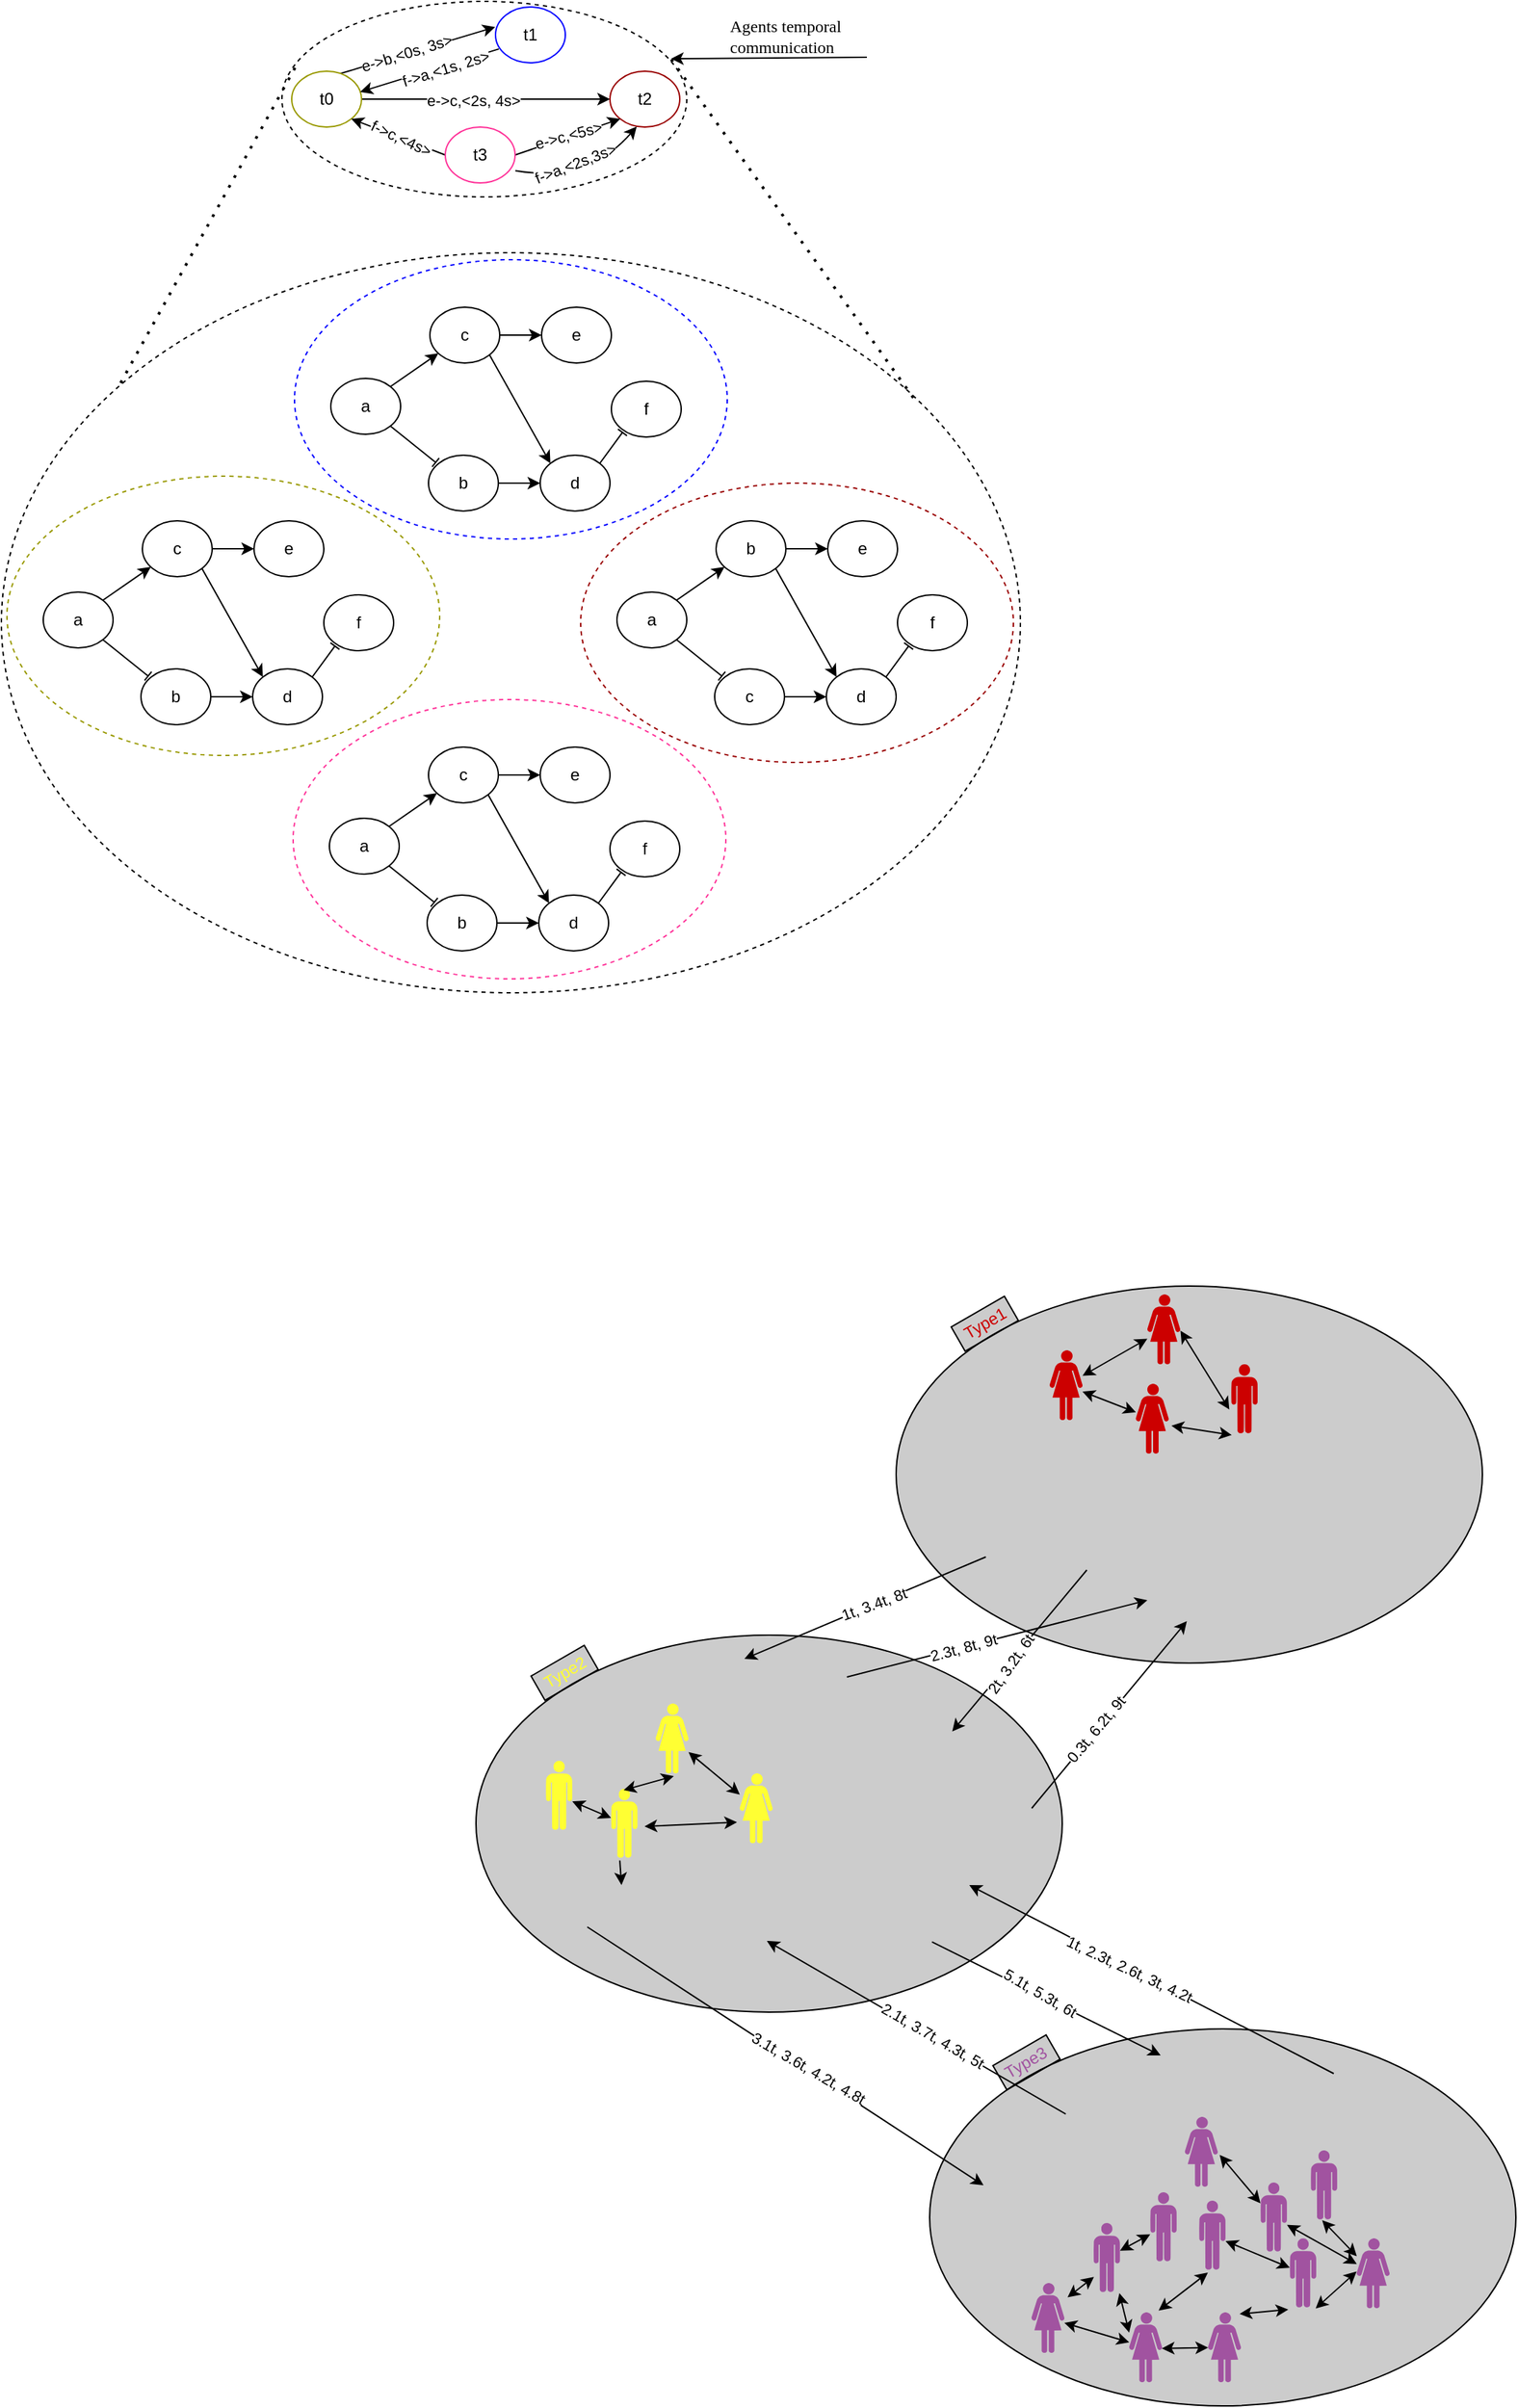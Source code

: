 <mxfile version="24.0.7" type="github">
  <diagram name="Pagina-1" id="gPWjSC0sNMpcJGo77wKc">
    <mxGraphModel dx="1647" dy="1051" grid="1" gridSize="10" guides="1" tooltips="1" connect="1" arrows="1" fold="1" page="1" pageScale="1" pageWidth="827" pageHeight="1169" math="0" shadow="0">
      <root>
        <mxCell id="0" />
        <mxCell id="1" parent="0" />
        <mxCell id="D8RpLal6LioXR98MJQWB-118" value="" style="ellipse;whiteSpace=wrap;html=1;dashed=1;fillColor=none;strokeColor=#000000;" parent="1" vertex="1">
          <mxGeometry x="271" y="30" width="290" height="140" as="geometry" />
        </mxCell>
        <mxCell id="D8RpLal6LioXR98MJQWB-117" value="" style="ellipse;whiteSpace=wrap;html=1;dashed=1;fillColor=none;strokeColor=#000000;" parent="1" vertex="1">
          <mxGeometry x="70" y="210" width="730" height="530" as="geometry" />
        </mxCell>
        <mxCell id="D8RpLal6LioXR98MJQWB-3" value="" style="ellipse;whiteSpace=wrap;html=1;dashed=1;fillColor=none;strokeColor=#999900;" parent="1" vertex="1">
          <mxGeometry x="74" y="370" width="310" height="200" as="geometry" />
        </mxCell>
        <mxCell id="D8RpLal6LioXR98MJQWB-12" style="edgeStyle=none;rounded=0;orthogonalLoop=1;jettySize=auto;html=1;exitX=1;exitY=1;exitDx=0;exitDy=0;endArrow=baseDash;endFill=0;entryX=0.102;entryY=0.129;entryDx=0;entryDy=0;entryPerimeter=0;" parent="1" source="D8RpLal6LioXR98MJQWB-5" target="D8RpLal6LioXR98MJQWB-7" edge="1">
          <mxGeometry relative="1" as="geometry" />
        </mxCell>
        <mxCell id="D8RpLal6LioXR98MJQWB-13" style="edgeStyle=none;rounded=0;orthogonalLoop=1;jettySize=auto;html=1;exitX=1;exitY=0;exitDx=0;exitDy=0;" parent="1" source="D8RpLal6LioXR98MJQWB-5" target="D8RpLal6LioXR98MJQWB-6" edge="1">
          <mxGeometry relative="1" as="geometry" />
        </mxCell>
        <mxCell id="D8RpLal6LioXR98MJQWB-5" value="a" style="ellipse;whiteSpace=wrap;html=1;" parent="1" vertex="1">
          <mxGeometry x="100" y="453" width="50" height="40" as="geometry" />
        </mxCell>
        <mxCell id="D8RpLal6LioXR98MJQWB-14" style="edgeStyle=none;rounded=0;orthogonalLoop=1;jettySize=auto;html=1;exitX=1;exitY=0.5;exitDx=0;exitDy=0;entryX=0;entryY=0.5;entryDx=0;entryDy=0;" parent="1" source="D8RpLal6LioXR98MJQWB-6" target="D8RpLal6LioXR98MJQWB-9" edge="1">
          <mxGeometry relative="1" as="geometry" />
        </mxCell>
        <mxCell id="D8RpLal6LioXR98MJQWB-15" style="edgeStyle=none;rounded=0;orthogonalLoop=1;jettySize=auto;html=1;exitX=1;exitY=1;exitDx=0;exitDy=0;entryX=0;entryY=0;entryDx=0;entryDy=0;" parent="1" source="D8RpLal6LioXR98MJQWB-6" target="D8RpLal6LioXR98MJQWB-8" edge="1">
          <mxGeometry relative="1" as="geometry" />
        </mxCell>
        <mxCell id="D8RpLal6LioXR98MJQWB-6" value="c" style="ellipse;whiteSpace=wrap;html=1;" parent="1" vertex="1">
          <mxGeometry x="171" y="402" width="50" height="40" as="geometry" />
        </mxCell>
        <mxCell id="D8RpLal6LioXR98MJQWB-16" style="edgeStyle=none;rounded=0;orthogonalLoop=1;jettySize=auto;html=1;exitX=1;exitY=0.5;exitDx=0;exitDy=0;" parent="1" source="D8RpLal6LioXR98MJQWB-7" target="D8RpLal6LioXR98MJQWB-8" edge="1">
          <mxGeometry relative="1" as="geometry" />
        </mxCell>
        <mxCell id="D8RpLal6LioXR98MJQWB-7" value="b" style="ellipse;whiteSpace=wrap;html=1;" parent="1" vertex="1">
          <mxGeometry x="170" y="508" width="50" height="40" as="geometry" />
        </mxCell>
        <mxCell id="D8RpLal6LioXR98MJQWB-17" style="edgeStyle=none;rounded=0;orthogonalLoop=1;jettySize=auto;html=1;exitX=1;exitY=0;exitDx=0;exitDy=0;entryX=0.159;entryY=0.917;entryDx=0;entryDy=0;endArrow=baseDash;endFill=0;entryPerimeter=0;" parent="1" source="D8RpLal6LioXR98MJQWB-8" target="D8RpLal6LioXR98MJQWB-10" edge="1">
          <mxGeometry relative="1" as="geometry" />
        </mxCell>
        <mxCell id="D8RpLal6LioXR98MJQWB-8" value="d" style="ellipse;whiteSpace=wrap;html=1;" parent="1" vertex="1">
          <mxGeometry x="250" y="508" width="50" height="40" as="geometry" />
        </mxCell>
        <mxCell id="D8RpLal6LioXR98MJQWB-9" value="e" style="ellipse;whiteSpace=wrap;html=1;" parent="1" vertex="1">
          <mxGeometry x="251" y="402" width="50" height="40" as="geometry" />
        </mxCell>
        <mxCell id="D8RpLal6LioXR98MJQWB-10" value="f" style="ellipse;whiteSpace=wrap;html=1;" parent="1" vertex="1">
          <mxGeometry x="301" y="455" width="50" height="40" as="geometry" />
        </mxCell>
        <mxCell id="D8RpLal6LioXR98MJQWB-109" style="edgeStyle=none;rounded=0;orthogonalLoop=1;jettySize=auto;html=1;exitX=0.692;exitY=0.044;exitDx=0;exitDy=0;entryX=-0.004;entryY=0.359;entryDx=0;entryDy=0;exitPerimeter=0;entryPerimeter=0;" parent="1" source="D8RpLal6LioXR98MJQWB-46" target="D8RpLal6LioXR98MJQWB-83" edge="1">
          <mxGeometry relative="1" as="geometry" />
        </mxCell>
        <mxCell id="En2KzqsClIfj5qpVhYQP-1" value="e-&amp;gt;b,&amp;lt;0s, 3s&amp;gt;" style="edgeLabel;html=1;align=center;verticalAlign=middle;resizable=0;points=[];rotation=-17;" parent="D8RpLal6LioXR98MJQWB-109" vertex="1" connectable="0">
          <mxGeometry x="-0.349" y="1" relative="1" as="geometry">
            <mxPoint x="11" y="-3" as="offset" />
          </mxGeometry>
        </mxCell>
        <mxCell id="D8RpLal6LioXR98MJQWB-111" style="edgeStyle=none;rounded=0;orthogonalLoop=1;jettySize=auto;html=1;exitX=1;exitY=0.5;exitDx=0;exitDy=0;entryX=0;entryY=0.5;entryDx=0;entryDy=0;" parent="1" source="D8RpLal6LioXR98MJQWB-46" target="D8RpLal6LioXR98MJQWB-65" edge="1">
          <mxGeometry relative="1" as="geometry" />
        </mxCell>
        <mxCell id="En2KzqsClIfj5qpVhYQP-3" value="e-&amp;gt;c,&amp;lt;2s, 4s&amp;gt;" style="edgeLabel;html=1;align=center;verticalAlign=middle;resizable=0;points=[];" parent="D8RpLal6LioXR98MJQWB-111" vertex="1" connectable="0">
          <mxGeometry x="-0.106" y="-1" relative="1" as="geometry">
            <mxPoint as="offset" />
          </mxGeometry>
        </mxCell>
        <mxCell id="D8RpLal6LioXR98MJQWB-46" value="t0" style="ellipse;whiteSpace=wrap;html=1;strokeColor=#999900;" parent="1" vertex="1">
          <mxGeometry x="278" y="80" width="50" height="40" as="geometry" />
        </mxCell>
        <mxCell id="D8RpLal6LioXR98MJQWB-49" value="" style="ellipse;whiteSpace=wrap;html=1;dashed=1;fillColor=none;strokeColor=#990000;" parent="1" vertex="1">
          <mxGeometry x="485" y="375" width="310" height="200" as="geometry" />
        </mxCell>
        <mxCell id="D8RpLal6LioXR98MJQWB-50" style="edgeStyle=none;rounded=0;orthogonalLoop=1;jettySize=auto;html=1;exitX=1;exitY=1;exitDx=0;exitDy=0;endArrow=baseDash;endFill=0;entryX=0.102;entryY=0.129;entryDx=0;entryDy=0;entryPerimeter=0;" parent="1" source="D8RpLal6LioXR98MJQWB-52" target="D8RpLal6LioXR98MJQWB-57" edge="1">
          <mxGeometry relative="1" as="geometry" />
        </mxCell>
        <mxCell id="D8RpLal6LioXR98MJQWB-51" style="edgeStyle=none;rounded=0;orthogonalLoop=1;jettySize=auto;html=1;exitX=1;exitY=0;exitDx=0;exitDy=0;" parent="1" source="D8RpLal6LioXR98MJQWB-52" target="D8RpLal6LioXR98MJQWB-55" edge="1">
          <mxGeometry relative="1" as="geometry" />
        </mxCell>
        <mxCell id="D8RpLal6LioXR98MJQWB-52" value="a" style="ellipse;whiteSpace=wrap;html=1;" parent="1" vertex="1">
          <mxGeometry x="511" y="453" width="50" height="40" as="geometry" />
        </mxCell>
        <mxCell id="D8RpLal6LioXR98MJQWB-53" style="edgeStyle=none;rounded=0;orthogonalLoop=1;jettySize=auto;html=1;exitX=1;exitY=0.5;exitDx=0;exitDy=0;entryX=0;entryY=0.5;entryDx=0;entryDy=0;" parent="1" source="D8RpLal6LioXR98MJQWB-55" target="D8RpLal6LioXR98MJQWB-60" edge="1">
          <mxGeometry relative="1" as="geometry" />
        </mxCell>
        <mxCell id="D8RpLal6LioXR98MJQWB-54" style="edgeStyle=none;rounded=0;orthogonalLoop=1;jettySize=auto;html=1;exitX=1;exitY=1;exitDx=0;exitDy=0;entryX=0;entryY=0;entryDx=0;entryDy=0;" parent="1" source="D8RpLal6LioXR98MJQWB-55" target="D8RpLal6LioXR98MJQWB-59" edge="1">
          <mxGeometry relative="1" as="geometry" />
        </mxCell>
        <mxCell id="D8RpLal6LioXR98MJQWB-55" value="b" style="ellipse;whiteSpace=wrap;html=1;" parent="1" vertex="1">
          <mxGeometry x="582" y="402" width="50" height="40" as="geometry" />
        </mxCell>
        <mxCell id="D8RpLal6LioXR98MJQWB-56" style="edgeStyle=none;rounded=0;orthogonalLoop=1;jettySize=auto;html=1;exitX=1;exitY=0.5;exitDx=0;exitDy=0;" parent="1" source="D8RpLal6LioXR98MJQWB-57" target="D8RpLal6LioXR98MJQWB-59" edge="1">
          <mxGeometry relative="1" as="geometry" />
        </mxCell>
        <mxCell id="D8RpLal6LioXR98MJQWB-57" value="c" style="ellipse;whiteSpace=wrap;html=1;" parent="1" vertex="1">
          <mxGeometry x="581" y="508" width="50" height="40" as="geometry" />
        </mxCell>
        <mxCell id="D8RpLal6LioXR98MJQWB-58" style="edgeStyle=none;rounded=0;orthogonalLoop=1;jettySize=auto;html=1;exitX=1;exitY=0;exitDx=0;exitDy=0;entryX=0.159;entryY=0.917;entryDx=0;entryDy=0;endArrow=baseDash;endFill=0;entryPerimeter=0;" parent="1" source="D8RpLal6LioXR98MJQWB-59" target="D8RpLal6LioXR98MJQWB-61" edge="1">
          <mxGeometry relative="1" as="geometry" />
        </mxCell>
        <mxCell id="D8RpLal6LioXR98MJQWB-59" value="d" style="ellipse;whiteSpace=wrap;html=1;" parent="1" vertex="1">
          <mxGeometry x="661" y="508" width="50" height="40" as="geometry" />
        </mxCell>
        <mxCell id="D8RpLal6LioXR98MJQWB-60" value="e" style="ellipse;whiteSpace=wrap;html=1;" parent="1" vertex="1">
          <mxGeometry x="662" y="402" width="50" height="40" as="geometry" />
        </mxCell>
        <mxCell id="D8RpLal6LioXR98MJQWB-61" value="f" style="ellipse;whiteSpace=wrap;html=1;" parent="1" vertex="1">
          <mxGeometry x="712" y="455" width="50" height="40" as="geometry" />
        </mxCell>
        <mxCell id="D8RpLal6LioXR98MJQWB-65" value="t2" style="ellipse;whiteSpace=wrap;html=1;strokeColor=#990000;" parent="1" vertex="1">
          <mxGeometry x="506" y="80" width="50" height="40" as="geometry" />
        </mxCell>
        <mxCell id="D8RpLal6LioXR98MJQWB-67" value="" style="ellipse;whiteSpace=wrap;html=1;dashed=1;fillColor=none;strokeColor=#0000FF;" parent="1" vertex="1">
          <mxGeometry x="280" y="215" width="310" height="200" as="geometry" />
        </mxCell>
        <mxCell id="D8RpLal6LioXR98MJQWB-68" style="edgeStyle=none;rounded=0;orthogonalLoop=1;jettySize=auto;html=1;exitX=1;exitY=1;exitDx=0;exitDy=0;endArrow=baseDash;endFill=0;entryX=0.102;entryY=0.129;entryDx=0;entryDy=0;entryPerimeter=0;" parent="1" source="D8RpLal6LioXR98MJQWB-70" target="D8RpLal6LioXR98MJQWB-75" edge="1">
          <mxGeometry relative="1" as="geometry" />
        </mxCell>
        <mxCell id="D8RpLal6LioXR98MJQWB-69" style="edgeStyle=none;rounded=0;orthogonalLoop=1;jettySize=auto;html=1;exitX=1;exitY=0;exitDx=0;exitDy=0;" parent="1" source="D8RpLal6LioXR98MJQWB-70" target="D8RpLal6LioXR98MJQWB-73" edge="1">
          <mxGeometry relative="1" as="geometry" />
        </mxCell>
        <mxCell id="D8RpLal6LioXR98MJQWB-70" value="a" style="ellipse;whiteSpace=wrap;html=1;" parent="1" vertex="1">
          <mxGeometry x="306" y="300" width="50" height="40" as="geometry" />
        </mxCell>
        <mxCell id="D8RpLal6LioXR98MJQWB-71" style="edgeStyle=none;rounded=0;orthogonalLoop=1;jettySize=auto;html=1;exitX=1;exitY=0.5;exitDx=0;exitDy=0;entryX=0;entryY=0.5;entryDx=0;entryDy=0;" parent="1" source="D8RpLal6LioXR98MJQWB-73" target="D8RpLal6LioXR98MJQWB-78" edge="1">
          <mxGeometry relative="1" as="geometry" />
        </mxCell>
        <mxCell id="D8RpLal6LioXR98MJQWB-72" style="edgeStyle=none;rounded=0;orthogonalLoop=1;jettySize=auto;html=1;exitX=1;exitY=1;exitDx=0;exitDy=0;entryX=0;entryY=0;entryDx=0;entryDy=0;" parent="1" source="D8RpLal6LioXR98MJQWB-73" target="D8RpLal6LioXR98MJQWB-77" edge="1">
          <mxGeometry relative="1" as="geometry" />
        </mxCell>
        <mxCell id="D8RpLal6LioXR98MJQWB-73" value="c" style="ellipse;whiteSpace=wrap;html=1;" parent="1" vertex="1">
          <mxGeometry x="377" y="249" width="50" height="40" as="geometry" />
        </mxCell>
        <mxCell id="D8RpLal6LioXR98MJQWB-74" style="edgeStyle=none;rounded=0;orthogonalLoop=1;jettySize=auto;html=1;exitX=1;exitY=0.5;exitDx=0;exitDy=0;" parent="1" source="D8RpLal6LioXR98MJQWB-75" target="D8RpLal6LioXR98MJQWB-77" edge="1">
          <mxGeometry relative="1" as="geometry" />
        </mxCell>
        <mxCell id="D8RpLal6LioXR98MJQWB-75" value="b" style="ellipse;whiteSpace=wrap;html=1;" parent="1" vertex="1">
          <mxGeometry x="376" y="355" width="50" height="40" as="geometry" />
        </mxCell>
        <mxCell id="D8RpLal6LioXR98MJQWB-76" style="edgeStyle=none;rounded=0;orthogonalLoop=1;jettySize=auto;html=1;exitX=1;exitY=0;exitDx=0;exitDy=0;entryX=0.159;entryY=0.917;entryDx=0;entryDy=0;endArrow=baseDash;endFill=0;entryPerimeter=0;" parent="1" source="D8RpLal6LioXR98MJQWB-77" target="D8RpLal6LioXR98MJQWB-79" edge="1">
          <mxGeometry relative="1" as="geometry" />
        </mxCell>
        <mxCell id="D8RpLal6LioXR98MJQWB-77" value="d" style="ellipse;whiteSpace=wrap;html=1;" parent="1" vertex="1">
          <mxGeometry x="456" y="355" width="50" height="40" as="geometry" />
        </mxCell>
        <mxCell id="D8RpLal6LioXR98MJQWB-78" value="e" style="ellipse;whiteSpace=wrap;html=1;" parent="1" vertex="1">
          <mxGeometry x="457" y="249" width="50" height="40" as="geometry" />
        </mxCell>
        <mxCell id="D8RpLal6LioXR98MJQWB-79" value="f" style="ellipse;whiteSpace=wrap;html=1;" parent="1" vertex="1">
          <mxGeometry x="507" y="302" width="50" height="40" as="geometry" />
        </mxCell>
        <mxCell id="D8RpLal6LioXR98MJQWB-110" style="edgeStyle=none;rounded=0;orthogonalLoop=1;jettySize=auto;html=1;exitX=0.048;exitY=0.752;exitDx=0;exitDy=0;entryX=0.981;entryY=0.371;entryDx=0;entryDy=0;entryPerimeter=0;exitPerimeter=0;" parent="1" source="D8RpLal6LioXR98MJQWB-83" target="D8RpLal6LioXR98MJQWB-46" edge="1">
          <mxGeometry relative="1" as="geometry" />
        </mxCell>
        <mxCell id="En2KzqsClIfj5qpVhYQP-2" value="f-&amp;gt;a,&amp;lt;1s, 2s&amp;gt;" style="edgeLabel;html=1;align=center;verticalAlign=middle;resizable=0;points=[];rotation=-17;" parent="D8RpLal6LioXR98MJQWB-110" vertex="1" connectable="0">
          <mxGeometry x="-0.487" relative="1" as="geometry">
            <mxPoint x="-13" y="6" as="offset" />
          </mxGeometry>
        </mxCell>
        <mxCell id="D8RpLal6LioXR98MJQWB-83" value="t1" style="ellipse;whiteSpace=wrap;html=1;strokeColor=#0000FF;" parent="1" vertex="1">
          <mxGeometry x="424" y="34" width="50" height="40" as="geometry" />
        </mxCell>
        <mxCell id="D8RpLal6LioXR98MJQWB-85" value="" style="ellipse;whiteSpace=wrap;html=1;dashed=1;fillColor=none;strokeColor=#FF3399;" parent="1" vertex="1">
          <mxGeometry x="279" y="530" width="310" height="200" as="geometry" />
        </mxCell>
        <mxCell id="D8RpLal6LioXR98MJQWB-86" style="edgeStyle=none;rounded=0;orthogonalLoop=1;jettySize=auto;html=1;exitX=1;exitY=1;exitDx=0;exitDy=0;endArrow=baseDash;endFill=0;entryX=0.102;entryY=0.129;entryDx=0;entryDy=0;entryPerimeter=0;" parent="1" source="D8RpLal6LioXR98MJQWB-88" target="D8RpLal6LioXR98MJQWB-93" edge="1">
          <mxGeometry relative="1" as="geometry" />
        </mxCell>
        <mxCell id="D8RpLal6LioXR98MJQWB-87" style="edgeStyle=none;rounded=0;orthogonalLoop=1;jettySize=auto;html=1;exitX=1;exitY=0;exitDx=0;exitDy=0;" parent="1" source="D8RpLal6LioXR98MJQWB-88" target="D8RpLal6LioXR98MJQWB-91" edge="1">
          <mxGeometry relative="1" as="geometry" />
        </mxCell>
        <mxCell id="D8RpLal6LioXR98MJQWB-88" value="a" style="ellipse;whiteSpace=wrap;html=1;" parent="1" vertex="1">
          <mxGeometry x="305" y="615" width="50" height="40" as="geometry" />
        </mxCell>
        <mxCell id="D8RpLal6LioXR98MJQWB-89" style="edgeStyle=none;rounded=0;orthogonalLoop=1;jettySize=auto;html=1;exitX=1;exitY=0.5;exitDx=0;exitDy=0;entryX=0;entryY=0.5;entryDx=0;entryDy=0;" parent="1" source="D8RpLal6LioXR98MJQWB-91" target="D8RpLal6LioXR98MJQWB-96" edge="1">
          <mxGeometry relative="1" as="geometry" />
        </mxCell>
        <mxCell id="D8RpLal6LioXR98MJQWB-90" style="edgeStyle=none;rounded=0;orthogonalLoop=1;jettySize=auto;html=1;exitX=1;exitY=1;exitDx=0;exitDy=0;entryX=0;entryY=0;entryDx=0;entryDy=0;" parent="1" source="D8RpLal6LioXR98MJQWB-91" target="D8RpLal6LioXR98MJQWB-95" edge="1">
          <mxGeometry relative="1" as="geometry" />
        </mxCell>
        <mxCell id="D8RpLal6LioXR98MJQWB-91" value="c" style="ellipse;whiteSpace=wrap;html=1;" parent="1" vertex="1">
          <mxGeometry x="376" y="564" width="50" height="40" as="geometry" />
        </mxCell>
        <mxCell id="D8RpLal6LioXR98MJQWB-92" style="edgeStyle=none;rounded=0;orthogonalLoop=1;jettySize=auto;html=1;exitX=1;exitY=0.5;exitDx=0;exitDy=0;" parent="1" source="D8RpLal6LioXR98MJQWB-93" target="D8RpLal6LioXR98MJQWB-95" edge="1">
          <mxGeometry relative="1" as="geometry" />
        </mxCell>
        <mxCell id="D8RpLal6LioXR98MJQWB-93" value="b" style="ellipse;whiteSpace=wrap;html=1;" parent="1" vertex="1">
          <mxGeometry x="375" y="670" width="50" height="40" as="geometry" />
        </mxCell>
        <mxCell id="D8RpLal6LioXR98MJQWB-94" style="edgeStyle=none;rounded=0;orthogonalLoop=1;jettySize=auto;html=1;exitX=1;exitY=0;exitDx=0;exitDy=0;entryX=0.159;entryY=0.917;entryDx=0;entryDy=0;endArrow=baseDash;endFill=0;entryPerimeter=0;" parent="1" source="D8RpLal6LioXR98MJQWB-95" target="D8RpLal6LioXR98MJQWB-97" edge="1">
          <mxGeometry relative="1" as="geometry" />
        </mxCell>
        <mxCell id="D8RpLal6LioXR98MJQWB-95" value="d" style="ellipse;whiteSpace=wrap;html=1;" parent="1" vertex="1">
          <mxGeometry x="455" y="670" width="50" height="40" as="geometry" />
        </mxCell>
        <mxCell id="D8RpLal6LioXR98MJQWB-96" value="e" style="ellipse;whiteSpace=wrap;html=1;" parent="1" vertex="1">
          <mxGeometry x="456" y="564" width="50" height="40" as="geometry" />
        </mxCell>
        <mxCell id="D8RpLal6LioXR98MJQWB-97" value="f" style="ellipse;whiteSpace=wrap;html=1;" parent="1" vertex="1">
          <mxGeometry x="506" y="617" width="50" height="40" as="geometry" />
        </mxCell>
        <mxCell id="D8RpLal6LioXR98MJQWB-112" style="edgeStyle=none;rounded=0;orthogonalLoop=1;jettySize=auto;html=1;exitX=0;exitY=0.5;exitDx=0;exitDy=0;entryX=1;entryY=1;entryDx=0;entryDy=0;" parent="1" source="D8RpLal6LioXR98MJQWB-101" target="D8RpLal6LioXR98MJQWB-46" edge="1">
          <mxGeometry relative="1" as="geometry" />
        </mxCell>
        <mxCell id="En2KzqsClIfj5qpVhYQP-4" value="f-&amp;gt;c,&amp;lt;4s&amp;gt;" style="edgeLabel;html=1;align=center;verticalAlign=middle;resizable=0;points=[];rotation=25;" parent="D8RpLal6LioXR98MJQWB-112" vertex="1" connectable="0">
          <mxGeometry x="-0.061" relative="1" as="geometry">
            <mxPoint as="offset" />
          </mxGeometry>
        </mxCell>
        <mxCell id="D8RpLal6LioXR98MJQWB-114" style="edgeStyle=none;rounded=0;orthogonalLoop=1;jettySize=auto;html=1;exitX=1;exitY=0.5;exitDx=0;exitDy=0;entryX=0;entryY=1;entryDx=0;entryDy=0;" parent="1" source="D8RpLal6LioXR98MJQWB-101" target="D8RpLal6LioXR98MJQWB-65" edge="1">
          <mxGeometry relative="1" as="geometry" />
        </mxCell>
        <mxCell id="En2KzqsClIfj5qpVhYQP-5" value="e-&amp;gt;c,&amp;lt;5s&amp;gt;" style="edgeLabel;html=1;align=center;verticalAlign=middle;resizable=0;points=[];rotation=-15;" parent="D8RpLal6LioXR98MJQWB-114" vertex="1" connectable="0">
          <mxGeometry x="0.009" y="1" relative="1" as="geometry">
            <mxPoint as="offset" />
          </mxGeometry>
        </mxCell>
        <mxCell id="D8RpLal6LioXR98MJQWB-101" value="t3" style="ellipse;whiteSpace=wrap;html=1;strokeColor=#FF3399;" parent="1" vertex="1">
          <mxGeometry x="388" y="120" width="50" height="40" as="geometry" />
        </mxCell>
        <mxCell id="D8RpLal6LioXR98MJQWB-115" value="" style="endArrow=none;dashed=1;html=1;dashPattern=1 3;strokeWidth=2;rounded=0;entryX=0.036;entryY=0.326;entryDx=0;entryDy=0;exitX=0.117;exitY=0.176;exitDx=0;exitDy=0;exitPerimeter=0;entryPerimeter=0;" parent="1" source="D8RpLal6LioXR98MJQWB-117" target="D8RpLal6LioXR98MJQWB-118" edge="1">
          <mxGeometry width="50" height="50" relative="1" as="geometry">
            <mxPoint x="70" y="470" as="sourcePoint" />
            <mxPoint x="80" y="100" as="targetPoint" />
          </mxGeometry>
        </mxCell>
        <mxCell id="D8RpLal6LioXR98MJQWB-116" value="" style="endArrow=none;dashed=1;html=1;dashPattern=1 3;strokeWidth=2;rounded=0;entryX=0.951;entryY=0.266;entryDx=0;entryDy=0;exitX=0.895;exitY=0.196;exitDx=0;exitDy=0;exitPerimeter=0;entryPerimeter=0;" parent="1" source="D8RpLal6LioXR98MJQWB-117" target="D8RpLal6LioXR98MJQWB-118" edge="1">
          <mxGeometry width="50" height="50" relative="1" as="geometry">
            <mxPoint x="800" y="400" as="sourcePoint" />
            <mxPoint x="380" y="100" as="targetPoint" />
          </mxGeometry>
        </mxCell>
        <mxCell id="En2KzqsClIfj5qpVhYQP-6" value="&lt;div align=&quot;left&quot;&gt;&lt;font face=&quot;Verdana&quot;&gt;Agents temporal &lt;br&gt;&lt;/font&gt;&lt;/div&gt;&lt;div align=&quot;left&quot;&gt;&lt;font face=&quot;vIOQpKhhw21pUGHrhAOD&quot;&gt;communication&lt;/font&gt;&lt;/div&gt;" style="text;html=1;align=left;verticalAlign=middle;resizable=0;points=[];autosize=1;strokeColor=none;fillColor=none;" parent="1" vertex="1">
          <mxGeometry x="590" y="30" width="120" height="50" as="geometry" />
        </mxCell>
        <mxCell id="En2KzqsClIfj5qpVhYQP-7" value="" style="endArrow=classic;html=1;rounded=0;entryX=0.961;entryY=0.293;entryDx=0;entryDy=0;entryPerimeter=0;" parent="1" target="D8RpLal6LioXR98MJQWB-118" edge="1">
          <mxGeometry width="50" height="50" relative="1" as="geometry">
            <mxPoint x="690" y="70" as="sourcePoint" />
            <mxPoint x="490" y="270" as="targetPoint" />
          </mxGeometry>
        </mxCell>
        <mxCell id="ygwzBRhfIEtMTzsebthU-5" value="" style="endArrow=classic;html=1;rounded=0;curved=1;exitX=1.004;exitY=0.781;exitDx=0;exitDy=0;exitPerimeter=0;entryX=0.383;entryY=0.991;entryDx=0;entryDy=0;entryPerimeter=0;" parent="1" source="D8RpLal6LioXR98MJQWB-101" target="D8RpLal6LioXR98MJQWB-65" edge="1">
          <mxGeometry width="50" height="50" relative="1" as="geometry">
            <mxPoint x="490" y="250" as="sourcePoint" />
            <mxPoint x="540" y="200" as="targetPoint" />
            <Array as="points">
              <mxPoint x="490" y="160" />
            </Array>
          </mxGeometry>
        </mxCell>
        <mxCell id="ygwzBRhfIEtMTzsebthU-6" value="f-&amp;gt;a,&amp;lt;2s,3s&amp;gt;" style="edgeLabel;html=1;align=center;verticalAlign=middle;resizable=0;points=[];rotation=-21;" parent="ygwzBRhfIEtMTzsebthU-5" vertex="1" connectable="0">
          <mxGeometry x="-0.229" y="9" relative="1" as="geometry">
            <mxPoint x="1" y="-3" as="offset" />
          </mxGeometry>
        </mxCell>
        <mxCell id="Pouv3ua3JYrRV85Rh7YF-1" value="" style="ellipse;whiteSpace=wrap;html=1;fillColor=#000000;fillOpacity=20;" vertex="1" parent="1">
          <mxGeometry x="711" y="950" width="420" height="270" as="geometry" />
        </mxCell>
        <mxCell id="Pouv3ua3JYrRV85Rh7YF-2" value="&lt;font color=&quot;#cc0000&quot;&gt;Type1&lt;/font&gt;" style="rounded=0;whiteSpace=wrap;html=1;fillColor=#000000;fillOpacity=20;rotation=-30;" vertex="1" parent="1">
          <mxGeometry x="752.5" y="967" width="44" height="20" as="geometry" />
        </mxCell>
        <mxCell id="Pouv3ua3JYrRV85Rh7YF-3" value="" style="ellipse;whiteSpace=wrap;html=1;fillColor=#000000;fillOpacity=20;" vertex="1" parent="1">
          <mxGeometry x="735" y="1482" width="420" height="270" as="geometry" />
        </mxCell>
        <mxCell id="Pouv3ua3JYrRV85Rh7YF-4" value="" style="ellipse;whiteSpace=wrap;html=1;fillColor=#000000;fillOpacity=20;" vertex="1" parent="1">
          <mxGeometry x="410" y="1200" width="420" height="270" as="geometry" />
        </mxCell>
        <mxCell id="Pouv3ua3JYrRV85Rh7YF-5" value="" style="rounded=0;orthogonalLoop=1;jettySize=auto;html=1;startArrow=classic;startFill=1;" edge="1" parent="1" source="Pouv3ua3JYrRV85Rh7YF-6" target="Pouv3ua3JYrRV85Rh7YF-15">
          <mxGeometry relative="1" as="geometry" />
        </mxCell>
        <mxCell id="Pouv3ua3JYrRV85Rh7YF-6" value="" style="verticalLabelPosition=bottom;sketch=0;html=1;fillColor=#A153A0;verticalAlign=top;align=center;pointerEvents=1;shape=mxgraph.cisco_safe.design.actor_1;" vertex="1" parent="1">
          <mxGeometry x="808" y="1664" width="23.5" height="50" as="geometry" />
        </mxCell>
        <mxCell id="Pouv3ua3JYrRV85Rh7YF-7" value="" style="rounded=0;orthogonalLoop=1;jettySize=auto;html=1;startArrow=classic;startFill=1;" edge="1" parent="1" source="Pouv3ua3JYrRV85Rh7YF-8" target="Pouv3ua3JYrRV85Rh7YF-14">
          <mxGeometry relative="1" as="geometry" />
        </mxCell>
        <mxCell id="Pouv3ua3JYrRV85Rh7YF-8" value="" style="verticalLabelPosition=bottom;sketch=0;html=1;fillColor=#A153A0;verticalAlign=top;align=center;pointerEvents=1;shape=mxgraph.cisco_safe.design.actor_2;" vertex="1" parent="1">
          <mxGeometry x="852.38" y="1621" width="19" height="50" as="geometry" />
        </mxCell>
        <mxCell id="Pouv3ua3JYrRV85Rh7YF-9" value="" style="verticalLabelPosition=bottom;sketch=0;html=1;fillColor=#A153A0;verticalAlign=top;align=center;pointerEvents=1;shape=mxgraph.cisco_safe.design.actor_2;" vertex="1" parent="1">
          <mxGeometry x="1008" y="1569" width="19" height="50" as="geometry" />
        </mxCell>
        <mxCell id="Pouv3ua3JYrRV85Rh7YF-10" value="" style="verticalLabelPosition=bottom;sketch=0;html=1;fillColor=#CC0000;verticalAlign=top;align=center;pointerEvents=1;shape=mxgraph.cisco_safe.design.actor_2;" vertex="1" parent="1">
          <mxGeometry x="951" y="1006" width="19" height="50" as="geometry" />
        </mxCell>
        <mxCell id="Pouv3ua3JYrRV85Rh7YF-11" value="" style="rounded=0;orthogonalLoop=1;jettySize=auto;html=1;startArrow=classic;startFill=1;" edge="1" parent="1" source="Pouv3ua3JYrRV85Rh7YF-12" target="Pouv3ua3JYrRV85Rh7YF-36">
          <mxGeometry relative="1" as="geometry" />
        </mxCell>
        <mxCell id="Pouv3ua3JYrRV85Rh7YF-12" value="" style="verticalLabelPosition=bottom;sketch=0;html=1;fillColor=#FFFF33;verticalAlign=top;align=center;pointerEvents=1;shape=mxgraph.cisco_safe.design.actor_1;" vertex="1" parent="1">
          <mxGeometry x="599" y="1299" width="23.5" height="50" as="geometry" />
        </mxCell>
        <mxCell id="Pouv3ua3JYrRV85Rh7YF-13" value="" style="endArrow=classic;html=1;rounded=0;exitX=0.018;exitY=0.772;exitDx=0;exitDy=0;exitPerimeter=0;entryX=1.098;entryY=0.206;entryDx=0;entryDy=0;entryPerimeter=0;startArrow=classic;startFill=1;" edge="1" parent="1" source="Pouv3ua3JYrRV85Rh7YF-8" target="Pouv3ua3JYrRV85Rh7YF-6">
          <mxGeometry width="50" height="50" relative="1" as="geometry">
            <mxPoint x="694" y="1675" as="sourcePoint" />
            <mxPoint x="744" y="1625" as="targetPoint" />
          </mxGeometry>
        </mxCell>
        <mxCell id="Pouv3ua3JYrRV85Rh7YF-14" value="" style="verticalLabelPosition=bottom;sketch=0;html=1;fillColor=#A153A0;verticalAlign=top;align=center;pointerEvents=1;shape=mxgraph.cisco_safe.design.actor_2;" vertex="1" parent="1">
          <mxGeometry x="893" y="1599" width="19" height="50" as="geometry" />
        </mxCell>
        <mxCell id="Pouv3ua3JYrRV85Rh7YF-15" value="" style="verticalLabelPosition=bottom;sketch=0;html=1;fillColor=#A153A0;verticalAlign=top;align=center;pointerEvents=1;shape=mxgraph.cisco_safe.design.actor_1;" vertex="1" parent="1">
          <mxGeometry x="878" y="1685" width="23.5" height="50" as="geometry" />
        </mxCell>
        <mxCell id="Pouv3ua3JYrRV85Rh7YF-16" value="" style="rounded=0;orthogonalLoop=1;jettySize=auto;html=1;startArrow=classic;startFill=1;exitX=0.977;exitY=1.004;exitDx=0;exitDy=0;exitPerimeter=0;entryX=-0.003;entryY=0.291;entryDx=0;entryDy=0;entryPerimeter=0;" edge="1" parent="1" source="Pouv3ua3JYrRV85Rh7YF-8" target="Pouv3ua3JYrRV85Rh7YF-15">
          <mxGeometry relative="1" as="geometry">
            <mxPoint x="778" y="1779" as="sourcePoint" />
            <mxPoint x="901" y="1771" as="targetPoint" />
          </mxGeometry>
        </mxCell>
        <mxCell id="Pouv3ua3JYrRV85Rh7YF-17" value="" style="rounded=0;orthogonalLoop=1;jettySize=auto;html=1;startArrow=classic;startFill=1;entryX=0.993;entryY=0.517;entryDx=0;entryDy=0;entryPerimeter=0;" edge="1" parent="1" source="Pouv3ua3JYrRV85Rh7YF-18" target="Pouv3ua3JYrRV85Rh7YF-15">
          <mxGeometry relative="1" as="geometry" />
        </mxCell>
        <mxCell id="Pouv3ua3JYrRV85Rh7YF-18" value="" style="verticalLabelPosition=bottom;sketch=0;html=1;fillColor=#A153A0;verticalAlign=top;align=center;pointerEvents=1;shape=mxgraph.cisco_safe.design.actor_1;" vertex="1" parent="1">
          <mxGeometry x="934.5" y="1685" width="23.5" height="50" as="geometry" />
        </mxCell>
        <mxCell id="Pouv3ua3JYrRV85Rh7YF-19" value="" style="rounded=0;orthogonalLoop=1;jettySize=auto;html=1;startArrow=classic;startFill=1;" edge="1" parent="1" source="Pouv3ua3JYrRV85Rh7YF-20" target="Pouv3ua3JYrRV85Rh7YF-22">
          <mxGeometry relative="1" as="geometry" />
        </mxCell>
        <mxCell id="Pouv3ua3JYrRV85Rh7YF-20" value="" style="verticalLabelPosition=bottom;sketch=0;html=1;fillColor=#A153A0;verticalAlign=top;align=center;pointerEvents=1;shape=mxgraph.cisco_safe.design.actor_2;" vertex="1" parent="1">
          <mxGeometry x="993" y="1632" width="19" height="50" as="geometry" />
        </mxCell>
        <mxCell id="Pouv3ua3JYrRV85Rh7YF-21" value="" style="endArrow=classic;html=1;rounded=0;exitX=0.959;exitY=0.023;exitDx=0;exitDy=0;exitPerimeter=0;entryX=-0.056;entryY=1.019;entryDx=0;entryDy=0;entryPerimeter=0;startArrow=classic;startFill=1;" edge="1" parent="1" source="Pouv3ua3JYrRV85Rh7YF-18" target="Pouv3ua3JYrRV85Rh7YF-20">
          <mxGeometry width="50" height="50" relative="1" as="geometry">
            <mxPoint x="904" y="1635" as="sourcePoint" />
            <mxPoint x="954" y="1585" as="targetPoint" />
          </mxGeometry>
        </mxCell>
        <mxCell id="Pouv3ua3JYrRV85Rh7YF-22" value="" style="verticalLabelPosition=bottom;sketch=0;html=1;fillColor=#A153A0;verticalAlign=top;align=center;pointerEvents=1;shape=mxgraph.cisco_safe.design.actor_2;" vertex="1" parent="1">
          <mxGeometry x="928" y="1605" width="19" height="50" as="geometry" />
        </mxCell>
        <mxCell id="Pouv3ua3JYrRV85Rh7YF-23" value="" style="verticalLabelPosition=bottom;sketch=0;html=1;fillColor=#A153A0;verticalAlign=top;align=center;pointerEvents=1;shape=mxgraph.cisco_safe.design.actor_1;" vertex="1" parent="1">
          <mxGeometry x="1041" y="1632" width="23.5" height="50" as="geometry" />
        </mxCell>
        <mxCell id="Pouv3ua3JYrRV85Rh7YF-24" value="" style="rounded=0;orthogonalLoop=1;jettySize=auto;html=1;startArrow=classic;startFill=1;exitX=0.977;exitY=1.004;exitDx=0;exitDy=0;exitPerimeter=0;entryX=-0.007;entryY=0.476;entryDx=0;entryDy=0;entryPerimeter=0;" edge="1" parent="1" source="Pouv3ua3JYrRV85Rh7YF-20" target="Pouv3ua3JYrRV85Rh7YF-23">
          <mxGeometry relative="1" as="geometry">
            <mxPoint x="991" y="1756" as="sourcePoint" />
            <mxPoint x="1114" y="1748" as="targetPoint" />
          </mxGeometry>
        </mxCell>
        <mxCell id="Pouv3ua3JYrRV85Rh7YF-25" value="" style="rounded=0;orthogonalLoop=1;jettySize=auto;html=1;startArrow=classic;startFill=1;exitX=0.332;exitY=1.031;exitDx=0;exitDy=0;exitPerimeter=0;entryX=0.896;entryY=-0.026;entryDx=0;entryDy=0;entryPerimeter=0;" edge="1" parent="1" source="Pouv3ua3JYrRV85Rh7YF-22" target="Pouv3ua3JYrRV85Rh7YF-15">
          <mxGeometry relative="1" as="geometry">
            <mxPoint x="823" y="1725" as="sourcePoint" />
            <mxPoint x="901" y="1760" as="targetPoint" />
          </mxGeometry>
        </mxCell>
        <mxCell id="Pouv3ua3JYrRV85Rh7YF-26" value="" style="rounded=0;orthogonalLoop=1;jettySize=auto;html=1;startArrow=classic;startFill=1;" edge="1" parent="1" source="Pouv3ua3JYrRV85Rh7YF-27" target="Pouv3ua3JYrRV85Rh7YF-23">
          <mxGeometry relative="1" as="geometry" />
        </mxCell>
        <mxCell id="Pouv3ua3JYrRV85Rh7YF-27" value="" style="verticalLabelPosition=bottom;sketch=0;html=1;fillColor=#A153A0;verticalAlign=top;align=center;pointerEvents=1;shape=mxgraph.cisco_safe.design.actor_2;" vertex="1" parent="1">
          <mxGeometry x="972" y="1592" width="19" height="50" as="geometry" />
        </mxCell>
        <mxCell id="Pouv3ua3JYrRV85Rh7YF-28" value="" style="verticalLabelPosition=bottom;sketch=0;html=1;fillColor=#A153A0;verticalAlign=top;align=center;pointerEvents=1;shape=mxgraph.cisco_safe.design.actor_1;" vertex="1" parent="1">
          <mxGeometry x="917.88" y="1545" width="23.5" height="50" as="geometry" />
        </mxCell>
        <mxCell id="Pouv3ua3JYrRV85Rh7YF-29" value="" style="rounded=0;orthogonalLoop=1;jettySize=auto;html=1;startArrow=classic;startFill=1;exitX=-0.002;exitY=0.297;exitDx=0;exitDy=0;exitPerimeter=0;entryX=1.059;entryY=0.545;entryDx=0;entryDy=0;entryPerimeter=0;" edge="1" parent="1" source="Pouv3ua3JYrRV85Rh7YF-27" target="Pouv3ua3JYrRV85Rh7YF-28">
          <mxGeometry relative="1" as="geometry">
            <mxPoint x="1036.37" y="1669" as="sourcePoint" />
            <mxPoint x="1159.37" y="1661" as="targetPoint" />
          </mxGeometry>
        </mxCell>
        <mxCell id="Pouv3ua3JYrRV85Rh7YF-30" value="" style="rounded=0;orthogonalLoop=1;jettySize=auto;html=1;startArrow=classic;startFill=1;" edge="1" parent="1" source="Pouv3ua3JYrRV85Rh7YF-31" target="Pouv3ua3JYrRV85Rh7YF-35">
          <mxGeometry relative="1" as="geometry" />
        </mxCell>
        <mxCell id="Pouv3ua3JYrRV85Rh7YF-31" value="" style="verticalLabelPosition=bottom;sketch=0;html=1;fillColor=#FFFF33;verticalAlign=top;align=center;pointerEvents=1;shape=mxgraph.cisco_safe.design.actor_2;" vertex="1" parent="1">
          <mxGeometry x="506.75" y="1310" width="19" height="50" as="geometry" />
        </mxCell>
        <mxCell id="Pouv3ua3JYrRV85Rh7YF-32" value="" style="rounded=0;orthogonalLoop=1;jettySize=auto;html=1;startArrow=classic;startFill=1;" edge="1" parent="1" source="Pouv3ua3JYrRV85Rh7YF-33" target="Pouv3ua3JYrRV85Rh7YF-42">
          <mxGeometry relative="1" as="geometry" />
        </mxCell>
        <mxCell id="Pouv3ua3JYrRV85Rh7YF-33" value="" style="verticalLabelPosition=bottom;sketch=0;html=1;fillColor=#CC0000;verticalAlign=top;align=center;pointerEvents=1;shape=mxgraph.cisco_safe.design.actor_1;" vertex="1" parent="1">
          <mxGeometry x="891" y="956" width="23.5" height="50" as="geometry" />
        </mxCell>
        <mxCell id="Pouv3ua3JYrRV85Rh7YF-34" value="" style="rounded=0;orthogonalLoop=1;jettySize=auto;html=1;startArrow=classic;startFill=1;exitX=1.263;exitY=0.54;exitDx=0;exitDy=0;exitPerimeter=0;entryX=-0.085;entryY=0.7;entryDx=0;entryDy=0;entryPerimeter=0;" edge="1" parent="1" source="Pouv3ua3JYrRV85Rh7YF-31" target="Pouv3ua3JYrRV85Rh7YF-12">
          <mxGeometry relative="1" as="geometry">
            <mxPoint x="610" y="1557" as="sourcePoint" />
            <mxPoint x="666" y="1513" as="targetPoint" />
          </mxGeometry>
        </mxCell>
        <mxCell id="Pouv3ua3JYrRV85Rh7YF-35" value="" style="verticalLabelPosition=bottom;sketch=0;html=1;fillColor=#FFFF33;verticalAlign=top;align=center;pointerEvents=1;shape=mxgraph.cisco_safe.design.actor_2;" vertex="1" parent="1">
          <mxGeometry x="460" y="1290" width="19" height="50" as="geometry" />
        </mxCell>
        <mxCell id="Pouv3ua3JYrRV85Rh7YF-36" value="" style="verticalLabelPosition=bottom;sketch=0;html=1;fillColor=#FFFF33;verticalAlign=top;align=center;pointerEvents=1;shape=mxgraph.cisco_safe.design.actor_1;" vertex="1" parent="1">
          <mxGeometry x="538.75" y="1249" width="23.5" height="50" as="geometry" />
        </mxCell>
        <mxCell id="Pouv3ua3JYrRV85Rh7YF-37" value="" style="rounded=0;orthogonalLoop=1;jettySize=auto;html=1;startArrow=classic;startFill=1;exitX=0.474;exitY=0.02;exitDx=0;exitDy=0;exitPerimeter=0;entryX=0.553;entryY=1.04;entryDx=0;entryDy=0;entryPerimeter=0;" edge="1" parent="1" source="Pouv3ua3JYrRV85Rh7YF-31" target="Pouv3ua3JYrRV85Rh7YF-36">
          <mxGeometry relative="1" as="geometry">
            <mxPoint x="551" y="1399" as="sourcePoint" />
            <mxPoint x="471" y="1399" as="targetPoint" />
          </mxGeometry>
        </mxCell>
        <mxCell id="Pouv3ua3JYrRV85Rh7YF-38" value="&lt;font color=&quot;#ffff33&quot;&gt;Type2&lt;/font&gt;" style="rounded=0;whiteSpace=wrap;html=1;fillColor=#000000;fillOpacity=20;rotation=-30;" vertex="1" parent="1">
          <mxGeometry x="451.5" y="1217" width="44" height="20" as="geometry" />
        </mxCell>
        <mxCell id="Pouv3ua3JYrRV85Rh7YF-39" value="" style="rounded=0;orthogonalLoop=1;jettySize=auto;html=1;entryX=0.431;entryY=1;entryDx=0;entryDy=0;entryPerimeter=0;startArrow=classic;startFill=1;" edge="1" parent="1" source="Pouv3ua3JYrRV85Rh7YF-23" target="Pouv3ua3JYrRV85Rh7YF-9">
          <mxGeometry relative="1" as="geometry" />
        </mxCell>
        <mxCell id="Pouv3ua3JYrRV85Rh7YF-40" value="" style="rounded=0;orthogonalLoop=1;jettySize=auto;html=1;startArrow=classic;startFill=1;entryX=1.009;entryY=0.52;entryDx=0;entryDy=0;entryPerimeter=0;exitX=-0.069;exitY=0.649;exitDx=0;exitDy=0;exitPerimeter=0;" edge="1" parent="1" source="Pouv3ua3JYrRV85Rh7YF-10" target="Pouv3ua3JYrRV85Rh7YF-33">
          <mxGeometry relative="1" as="geometry">
            <mxPoint x="1157" y="1275" as="sourcePoint" />
            <mxPoint x="982" y="1275" as="targetPoint" />
          </mxGeometry>
        </mxCell>
        <mxCell id="Pouv3ua3JYrRV85Rh7YF-41" value="" style="rounded=0;orthogonalLoop=1;jettySize=auto;html=1;startArrow=classic;startFill=1;" edge="1" parent="1" source="Pouv3ua3JYrRV85Rh7YF-42" target="Pouv3ua3JYrRV85Rh7YF-43">
          <mxGeometry relative="1" as="geometry" />
        </mxCell>
        <mxCell id="Pouv3ua3JYrRV85Rh7YF-42" value="" style="verticalLabelPosition=bottom;sketch=0;html=1;fillColor=#CC0000;verticalAlign=top;align=center;pointerEvents=1;shape=mxgraph.cisco_safe.design.actor_1;" vertex="1" parent="1">
          <mxGeometry x="821" y="996" width="23.5" height="50" as="geometry" />
        </mxCell>
        <mxCell id="Pouv3ua3JYrRV85Rh7YF-43" value="" style="verticalLabelPosition=bottom;sketch=0;html=1;fillColor=#CC0000;verticalAlign=top;align=center;pointerEvents=1;shape=mxgraph.cisco_safe.design.actor_1;" vertex="1" parent="1">
          <mxGeometry x="882.74" y="1020" width="23.5" height="50" as="geometry" />
        </mxCell>
        <mxCell id="Pouv3ua3JYrRV85Rh7YF-44" value="" style="rounded=0;orthogonalLoop=1;jettySize=auto;html=1;startArrow=classic;startFill=1;entryX=1.083;entryY=0.601;entryDx=0;entryDy=0;entryPerimeter=0;exitX=0.022;exitY=1.014;exitDx=0;exitDy=0;exitPerimeter=0;" edge="1" parent="1" source="Pouv3ua3JYrRV85Rh7YF-10" target="Pouv3ua3JYrRV85Rh7YF-43">
          <mxGeometry relative="1" as="geometry">
            <mxPoint x="854" y="1025" as="sourcePoint" />
            <mxPoint x="935" y="1086" as="targetPoint" />
          </mxGeometry>
        </mxCell>
        <mxCell id="Pouv3ua3JYrRV85Rh7YF-45" style="rounded=0;orthogonalLoop=1;jettySize=auto;html=1;exitX=0.5;exitY=0;exitDx=0;exitDy=0;entryX=0.5;entryY=1;entryDx=0;entryDy=0;" edge="1" parent="1">
          <mxGeometry relative="1" as="geometry">
            <mxPoint x="1024.5" y="1514" as="sourcePoint" />
            <mxPoint x="763.38" y="1379" as="targetPoint" />
          </mxGeometry>
        </mxCell>
        <mxCell id="Pouv3ua3JYrRV85Rh7YF-46" value="1t, 2.3t, 2.6t, 3t, 4.2t" style="edgeLabel;html=1;align=center;verticalAlign=middle;resizable=0;points=[];rotation=25;" vertex="1" connectable="0" parent="Pouv3ua3JYrRV85Rh7YF-45">
          <mxGeometry x="0.13" y="1" relative="1" as="geometry">
            <mxPoint x="1" as="offset" />
          </mxGeometry>
        </mxCell>
        <mxCell id="Pouv3ua3JYrRV85Rh7YF-55" style="rounded=0;orthogonalLoop=1;jettySize=auto;html=1;exitX=0.331;exitY=1.028;exitDx=0;exitDy=0;entryX=0.75;entryY=0;entryDx=0;entryDy=0;endArrow=classic;endFill=1;startArrow=none;startFill=0;exitPerimeter=0;" edge="1" parent="1" source="Pouv3ua3JYrRV85Rh7YF-31">
          <mxGeometry relative="1" as="geometry">
            <mxPoint x="892" y="1730" as="sourcePoint" />
            <mxPoint x="514.25" y="1379" as="targetPoint" />
          </mxGeometry>
        </mxCell>
        <mxCell id="Pouv3ua3JYrRV85Rh7YF-57" style="rounded=0;orthogonalLoop=1;jettySize=auto;html=1;exitX=1;exitY=0.5;exitDx=0;exitDy=0;entryX=0.25;entryY=1;entryDx=0;entryDy=0;" edge="1" parent="1">
          <mxGeometry relative="1" as="geometry">
            <mxPoint x="919.25" y="1190" as="targetPoint" />
            <mxPoint x="808.14" y="1324" as="sourcePoint" />
          </mxGeometry>
        </mxCell>
        <mxCell id="Pouv3ua3JYrRV85Rh7YF-58" value="0.3t, 6.2t, 9t" style="edgeLabel;html=1;align=center;verticalAlign=middle;resizable=0;points=[];rotation=-50;" vertex="1" connectable="0" parent="Pouv3ua3JYrRV85Rh7YF-57">
          <mxGeometry x="-0.175" y="1" relative="1" as="geometry">
            <mxPoint as="offset" />
          </mxGeometry>
        </mxCell>
        <mxCell id="Pouv3ua3JYrRV85Rh7YF-60" style="rounded=0;orthogonalLoop=1;jettySize=auto;html=1;exitX=0.625;exitY=1.043;exitDx=0;exitDy=0;exitPerimeter=0;" edge="1" parent="1">
          <mxGeometry relative="1" as="geometry">
            <mxPoint x="847.598" y="1153.376" as="sourcePoint" />
            <mxPoint x="751.196" y="1269" as="targetPoint" />
          </mxGeometry>
        </mxCell>
        <mxCell id="Pouv3ua3JYrRV85Rh7YF-61" value="2t, 3.2t, 6t" style="edgeLabel;html=1;align=center;verticalAlign=middle;resizable=0;points=[];rotation=-55;" vertex="1" connectable="0" parent="Pouv3ua3JYrRV85Rh7YF-60">
          <mxGeometry x="0.234" y="2" relative="1" as="geometry">
            <mxPoint x="3" y="-5" as="offset" />
          </mxGeometry>
        </mxCell>
        <mxCell id="Pouv3ua3JYrRV85Rh7YF-65" style="rounded=0;orthogonalLoop=1;jettySize=auto;html=1;exitX=0.5;exitY=0;exitDx=0;exitDy=0;" edge="1" parent="1">
          <mxGeometry relative="1" as="geometry">
            <mxPoint x="832.5" y="1543" as="sourcePoint" />
            <mxPoint x="618.399" y="1419" as="targetPoint" />
          </mxGeometry>
        </mxCell>
        <mxCell id="Pouv3ua3JYrRV85Rh7YF-66" value="2.1t, 3.7t, 4.3t, 5t" style="edgeLabel;html=1;align=center;verticalAlign=middle;resizable=0;points=[];rotation=30;" vertex="1" connectable="0" parent="Pouv3ua3JYrRV85Rh7YF-65">
          <mxGeometry x="-0.108" y="-1" relative="1" as="geometry">
            <mxPoint as="offset" />
          </mxGeometry>
        </mxCell>
        <mxCell id="Pouv3ua3JYrRV85Rh7YF-68" style="rounded=0;orthogonalLoop=1;jettySize=auto;html=1;exitX=0.5;exitY=1;exitDx=0;exitDy=0;" edge="1" parent="1">
          <mxGeometry relative="1" as="geometry">
            <mxPoint x="489.75" y="1409" as="sourcePoint" />
            <mxPoint x="773.614" y="1594" as="targetPoint" />
          </mxGeometry>
        </mxCell>
        <mxCell id="Pouv3ua3JYrRV85Rh7YF-69" value="3.1t, 3.6t, 4.2t, 4.8t" style="edgeLabel;html=1;align=center;verticalAlign=middle;resizable=0;points=[];rotation=30;" vertex="1" connectable="0" parent="Pouv3ua3JYrRV85Rh7YF-68">
          <mxGeometry x="0.107" y="2" relative="1" as="geometry">
            <mxPoint as="offset" />
          </mxGeometry>
        </mxCell>
        <mxCell id="Pouv3ua3JYrRV85Rh7YF-71" style="rounded=0;orthogonalLoop=1;jettySize=auto;html=1;exitX=0.5;exitY=0;exitDx=0;exitDy=0;entryX=0;entryY=0.5;entryDx=0;entryDy=0;strokeColor=default;align=center;verticalAlign=middle;fontFamily=Helvetica;fontSize=11;fontColor=default;labelBackgroundColor=default;endArrow=classic;" edge="1" parent="1">
          <mxGeometry relative="1" as="geometry">
            <mxPoint x="675.75" y="1230" as="sourcePoint" />
            <mxPoint x="891" y="1175" as="targetPoint" />
          </mxGeometry>
        </mxCell>
        <mxCell id="Pouv3ua3JYrRV85Rh7YF-72" value="2.3t, 8t, 9t" style="edgeLabel;html=1;align=center;verticalAlign=middle;resizable=0;points=[];rotation=-15;" vertex="1" connectable="0" parent="Pouv3ua3JYrRV85Rh7YF-71">
          <mxGeometry x="-0.231" relative="1" as="geometry">
            <mxPoint as="offset" />
          </mxGeometry>
        </mxCell>
        <mxCell id="Pouv3ua3JYrRV85Rh7YF-74" style="rounded=0;orthogonalLoop=1;jettySize=auto;html=1;exitX=0;exitY=0.75;exitDx=0;exitDy=0;" edge="1" parent="1">
          <mxGeometry relative="1" as="geometry">
            <mxPoint x="775.26" y="1144" as="sourcePoint" />
            <mxPoint x="602.291" y="1217" as="targetPoint" />
          </mxGeometry>
        </mxCell>
        <mxCell id="Pouv3ua3JYrRV85Rh7YF-75" value="1t, 3.4t, 8t" style="edgeLabel;html=1;align=center;verticalAlign=middle;resizable=0;points=[];rotation=-20;" vertex="1" connectable="0" parent="Pouv3ua3JYrRV85Rh7YF-74">
          <mxGeometry x="-0.064" relative="1" as="geometry">
            <mxPoint as="offset" />
          </mxGeometry>
        </mxCell>
        <mxCell id="Pouv3ua3JYrRV85Rh7YF-82" style="rounded=0;orthogonalLoop=1;jettySize=auto;html=1;exitX=0.873;exitY=0.991;exitDx=0;exitDy=0;entryX=0.5;entryY=0;entryDx=0;entryDy=0;exitPerimeter=0;" edge="1" parent="1">
          <mxGeometry relative="1" as="geometry">
            <mxPoint x="736.681" y="1419.721" as="sourcePoint" />
            <mxPoint x="900.5" y="1501" as="targetPoint" />
          </mxGeometry>
        </mxCell>
        <mxCell id="Pouv3ua3JYrRV85Rh7YF-83" value="5.1t, 5.3t, 6t" style="edgeLabel;html=1;align=center;verticalAlign=middle;resizable=0;points=[];rotation=30;" vertex="1" connectable="0" parent="Pouv3ua3JYrRV85Rh7YF-82">
          <mxGeometry x="-0.073" y="2" relative="1" as="geometry">
            <mxPoint as="offset" />
          </mxGeometry>
        </mxCell>
        <mxCell id="Pouv3ua3JYrRV85Rh7YF-89" style="edgeStyle=orthogonalEdgeStyle;rounded=0;orthogonalLoop=1;jettySize=auto;html=1;exitX=0.5;exitY=1;exitDx=0;exitDy=0;" edge="1" parent="1">
          <mxGeometry relative="1" as="geometry">
            <mxPoint x="763.38" y="1379" as="sourcePoint" />
            <mxPoint x="763.38" y="1379" as="targetPoint" />
          </mxGeometry>
        </mxCell>
        <mxCell id="Pouv3ua3JYrRV85Rh7YF-90" value="&lt;font color=&quot;#a153a0&quot;&gt;Type3&lt;/font&gt;" style="rounded=0;whiteSpace=wrap;html=1;fillColor=#000000;fillOpacity=20;rotation=-30;" vertex="1" parent="1">
          <mxGeometry x="782.38" y="1496" width="44" height="20" as="geometry" />
        </mxCell>
      </root>
    </mxGraphModel>
  </diagram>
</mxfile>
